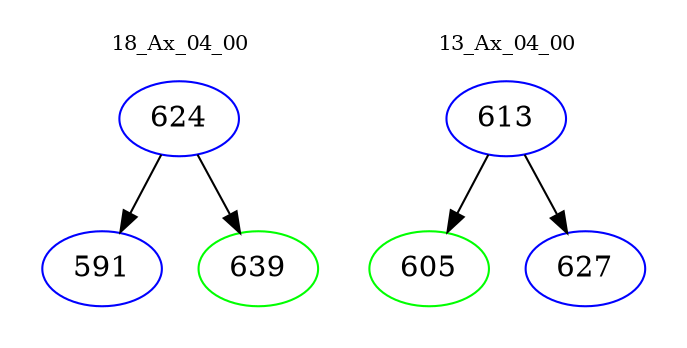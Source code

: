 digraph{
subgraph cluster_0 {
color = white
label = "18_Ax_04_00";
fontsize=10;
T0_624 [label="624", color="blue"]
T0_624 -> T0_591 [color="black"]
T0_591 [label="591", color="blue"]
T0_624 -> T0_639 [color="black"]
T0_639 [label="639", color="green"]
}
subgraph cluster_1 {
color = white
label = "13_Ax_04_00";
fontsize=10;
T1_613 [label="613", color="blue"]
T1_613 -> T1_605 [color="black"]
T1_605 [label="605", color="green"]
T1_613 -> T1_627 [color="black"]
T1_627 [label="627", color="blue"]
}
}
